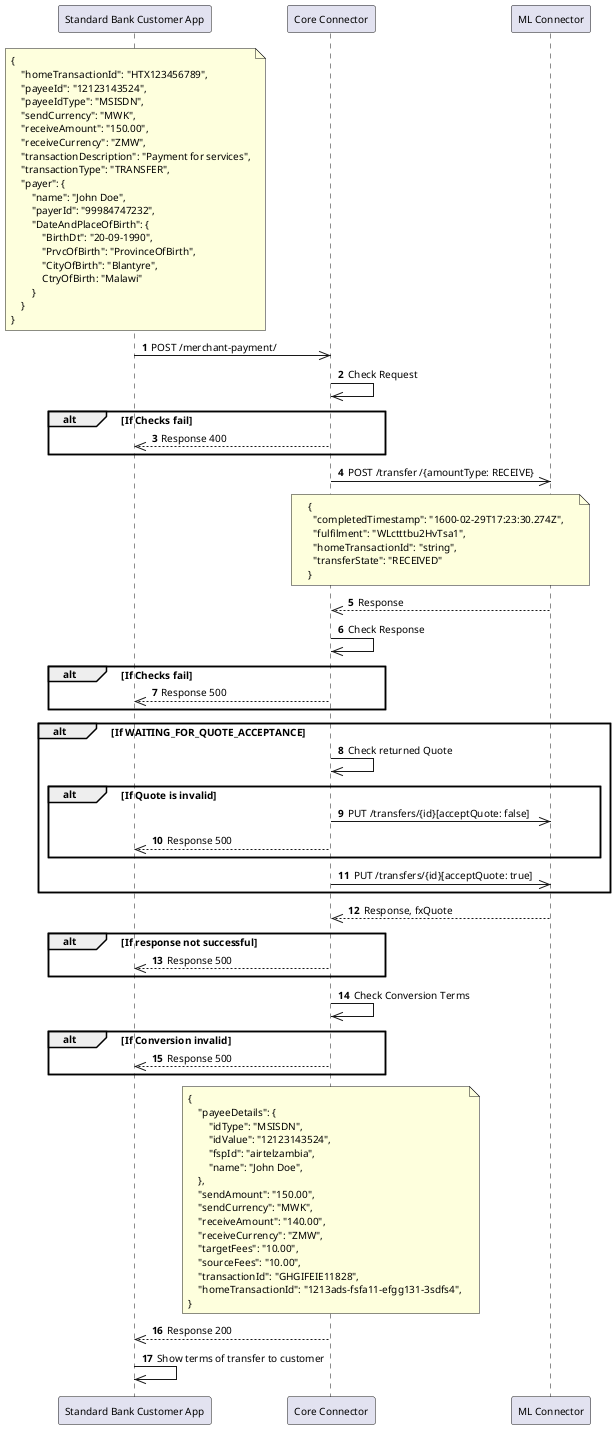 @startuml name="payer-initiates-merchant-payment"

skinparam defaultFontSize 10
autonumber

participant "Standard Bank Customer App" as App
participant "Core Connector" as CC
participant "ML Connector" as ML

note over App
{
    "homeTransactionId": "HTX123456789",
    "payeeId": "12123143524",
    "payeeIdType": "MSISDN",
    "sendCurrency": "MWK",
    "receiveAmount": "150.00",
    "receiveCurrency": "ZMW",
    "transactionDescription": "Payment for services",
    "transactionType": "TRANSFER",
    "payer": {
        "name": "John Doe",
        "payerId": "99984747232",
        "DateAndPlaceOfBirth": {
            "BirthDt": "20-09-1990",
            "PrvcOfBirth": "ProvinceOfBirth",
            "CityOfBirth": "Blantyre",
            CtryOfBirth: "Malawi"
        }
    }
}
end note
App ->> CC: POST /merchant-payment/

CC ->> CC: Check Request

alt If Checks fail
    CC -->> App: Response 400
end

CC ->> ML: POST /transfer /{amountType: RECEIVE}

note over ML, CC
{
  "completedTimestamp": "1600-02-29T17:23:30.274Z",
  "fulfilment": "WLctttbu2HvTsa1",
  "homeTransactionId": "string",
  "transferState": "RECEIVED"
}
end note
ML -->> CC: Response

CC ->> CC: Check Response

alt If Checks fail
    CC -->> App: Response 500
end

alt If WAITING_FOR_QUOTE_ACCEPTANCE
    CC ->> CC: Check returned Quote
    alt If Quote is invalid
        CC ->> ML: PUT /transfers/{id}[acceptQuote: false]
        CC -->> App: Response 500
    end
    CC ->> ML: PUT /transfers/{id}[acceptQuote: true]
end

ML -->> CC: Response, fxQuote

alt If response not successful
    CC -->> App: Response 500
end

CC ->> CC: Check Conversion Terms

alt If Conversion invalid
    CC -->> App: Response 500
end


note over CC
{
    "payeeDetails": {
        "idType": "MSISDN",
        "idValue": "12123143524",
        "fspId": "airtelzambia",
        "name": "John Doe",
    },
    "sendAmount": "150.00",
    "sendCurrency": "MWK",
    "receiveAmount": "140.00",
    "receiveCurrency": "ZMW",
    "targetFees": "10.00",
    "sourceFees": "10.00",
    "transactionId": "GHGIFEIE11828",
    "homeTransactionId": "1213ads-fsfa11-efgg131-3sdfs4", 
}
end note
CC -->> App: Response 200

App ->> App: Show terms of transfer to customer

@enduml

